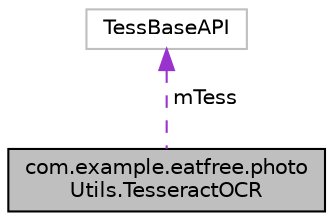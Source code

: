 digraph "com.example.eatfree.photoUtils.TesseractOCR"
{
 // LATEX_PDF_SIZE
  edge [fontname="Helvetica",fontsize="10",labelfontname="Helvetica",labelfontsize="10"];
  node [fontname="Helvetica",fontsize="10",shape=record];
  Node1 [label="com.example.eatfree.photo\lUtils.TesseractOCR",height=0.2,width=0.4,color="black", fillcolor="grey75", style="filled", fontcolor="black",tooltip=" "];
  Node2 -> Node1 [dir="back",color="darkorchid3",fontsize="10",style="dashed",label=" mTess" ,fontname="Helvetica"];
  Node2 [label="TessBaseAPI",height=0.2,width=0.4,color="grey75", fillcolor="white", style="filled",tooltip=" "];
}
